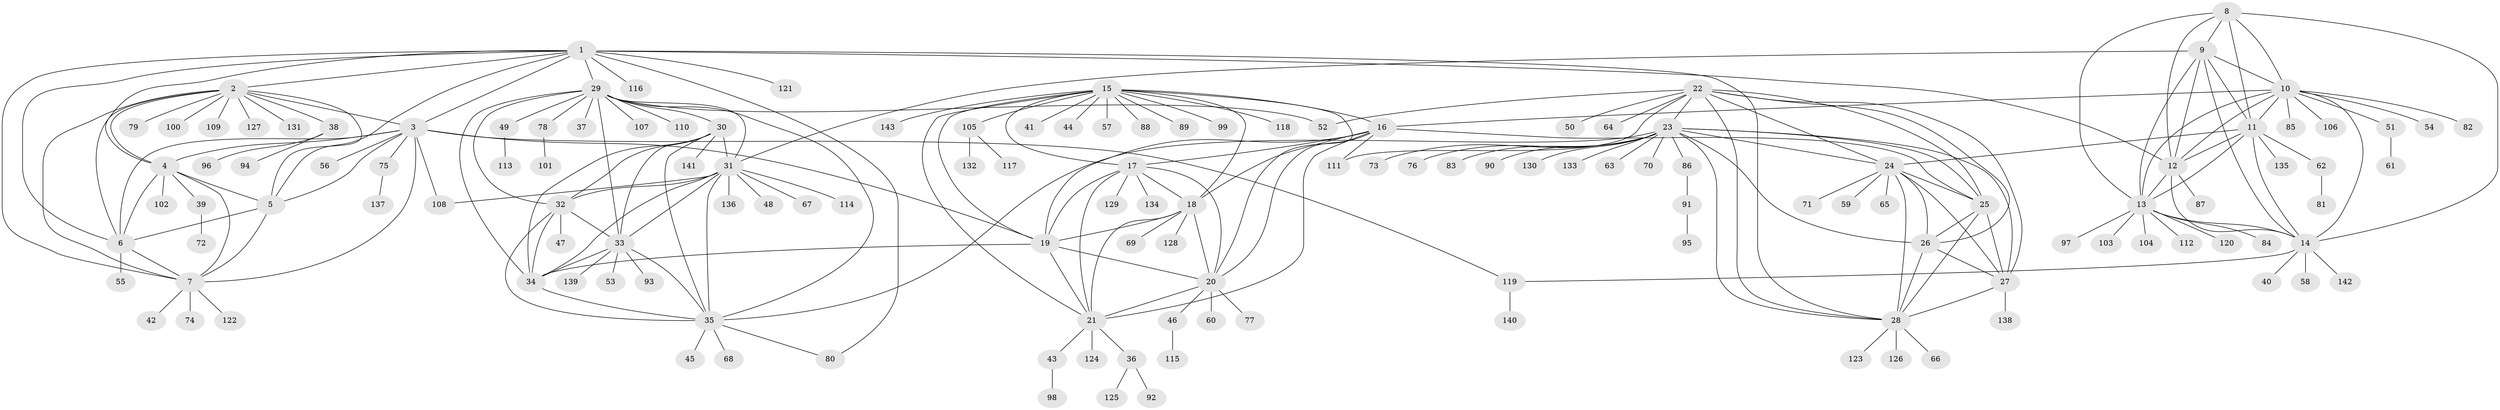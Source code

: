 // Generated by graph-tools (version 1.1) at 2025/37/03/09/25 02:37:35]
// undirected, 143 vertices, 228 edges
graph export_dot {
graph [start="1"]
  node [color=gray90,style=filled];
  1;
  2;
  3;
  4;
  5;
  6;
  7;
  8;
  9;
  10;
  11;
  12;
  13;
  14;
  15;
  16;
  17;
  18;
  19;
  20;
  21;
  22;
  23;
  24;
  25;
  26;
  27;
  28;
  29;
  30;
  31;
  32;
  33;
  34;
  35;
  36;
  37;
  38;
  39;
  40;
  41;
  42;
  43;
  44;
  45;
  46;
  47;
  48;
  49;
  50;
  51;
  52;
  53;
  54;
  55;
  56;
  57;
  58;
  59;
  60;
  61;
  62;
  63;
  64;
  65;
  66;
  67;
  68;
  69;
  70;
  71;
  72;
  73;
  74;
  75;
  76;
  77;
  78;
  79;
  80;
  81;
  82;
  83;
  84;
  85;
  86;
  87;
  88;
  89;
  90;
  91;
  92;
  93;
  94;
  95;
  96;
  97;
  98;
  99;
  100;
  101;
  102;
  103;
  104;
  105;
  106;
  107;
  108;
  109;
  110;
  111;
  112;
  113;
  114;
  115;
  116;
  117;
  118;
  119;
  120;
  121;
  122;
  123;
  124;
  125;
  126;
  127;
  128;
  129;
  130;
  131;
  132;
  133;
  134;
  135;
  136;
  137;
  138;
  139;
  140;
  141;
  142;
  143;
  1 -- 2;
  1 -- 3;
  1 -- 4;
  1 -- 5;
  1 -- 6;
  1 -- 7;
  1 -- 12;
  1 -- 28;
  1 -- 29;
  1 -- 80;
  1 -- 116;
  1 -- 121;
  2 -- 3;
  2 -- 4;
  2 -- 5;
  2 -- 6;
  2 -- 7;
  2 -- 38;
  2 -- 79;
  2 -- 100;
  2 -- 109;
  2 -- 127;
  2 -- 131;
  3 -- 4;
  3 -- 5;
  3 -- 6;
  3 -- 7;
  3 -- 19;
  3 -- 56;
  3 -- 75;
  3 -- 108;
  3 -- 119;
  4 -- 5;
  4 -- 6;
  4 -- 7;
  4 -- 39;
  4 -- 102;
  5 -- 6;
  5 -- 7;
  6 -- 7;
  6 -- 55;
  7 -- 42;
  7 -- 74;
  7 -- 122;
  8 -- 9;
  8 -- 10;
  8 -- 11;
  8 -- 12;
  8 -- 13;
  8 -- 14;
  9 -- 10;
  9 -- 11;
  9 -- 12;
  9 -- 13;
  9 -- 14;
  9 -- 31;
  10 -- 11;
  10 -- 12;
  10 -- 13;
  10 -- 14;
  10 -- 16;
  10 -- 51;
  10 -- 54;
  10 -- 82;
  10 -- 85;
  10 -- 106;
  11 -- 12;
  11 -- 13;
  11 -- 14;
  11 -- 24;
  11 -- 62;
  11 -- 135;
  12 -- 13;
  12 -- 14;
  12 -- 87;
  13 -- 14;
  13 -- 84;
  13 -- 97;
  13 -- 103;
  13 -- 104;
  13 -- 112;
  13 -- 120;
  14 -- 40;
  14 -- 58;
  14 -- 119;
  14 -- 142;
  15 -- 16;
  15 -- 17;
  15 -- 18;
  15 -- 19;
  15 -- 20;
  15 -- 21;
  15 -- 41;
  15 -- 44;
  15 -- 57;
  15 -- 88;
  15 -- 89;
  15 -- 99;
  15 -- 105;
  15 -- 118;
  15 -- 143;
  16 -- 17;
  16 -- 18;
  16 -- 19;
  16 -- 20;
  16 -- 21;
  16 -- 25;
  16 -- 111;
  17 -- 18;
  17 -- 19;
  17 -- 20;
  17 -- 21;
  17 -- 129;
  17 -- 134;
  18 -- 19;
  18 -- 20;
  18 -- 21;
  18 -- 69;
  18 -- 128;
  19 -- 20;
  19 -- 21;
  19 -- 34;
  20 -- 21;
  20 -- 46;
  20 -- 60;
  20 -- 77;
  21 -- 36;
  21 -- 43;
  21 -- 124;
  22 -- 23;
  22 -- 24;
  22 -- 25;
  22 -- 26;
  22 -- 27;
  22 -- 28;
  22 -- 50;
  22 -- 52;
  22 -- 64;
  22 -- 111;
  23 -- 24;
  23 -- 25;
  23 -- 26;
  23 -- 27;
  23 -- 28;
  23 -- 35;
  23 -- 63;
  23 -- 70;
  23 -- 73;
  23 -- 76;
  23 -- 83;
  23 -- 86;
  23 -- 90;
  23 -- 130;
  23 -- 133;
  24 -- 25;
  24 -- 26;
  24 -- 27;
  24 -- 28;
  24 -- 59;
  24 -- 65;
  24 -- 71;
  25 -- 26;
  25 -- 27;
  25 -- 28;
  26 -- 27;
  26 -- 28;
  27 -- 28;
  27 -- 138;
  28 -- 66;
  28 -- 123;
  28 -- 126;
  29 -- 30;
  29 -- 31;
  29 -- 32;
  29 -- 33;
  29 -- 34;
  29 -- 35;
  29 -- 37;
  29 -- 49;
  29 -- 52;
  29 -- 78;
  29 -- 107;
  29 -- 110;
  30 -- 31;
  30 -- 32;
  30 -- 33;
  30 -- 34;
  30 -- 35;
  30 -- 141;
  31 -- 32;
  31 -- 33;
  31 -- 34;
  31 -- 35;
  31 -- 48;
  31 -- 67;
  31 -- 108;
  31 -- 114;
  31 -- 136;
  32 -- 33;
  32 -- 34;
  32 -- 35;
  32 -- 47;
  33 -- 34;
  33 -- 35;
  33 -- 53;
  33 -- 93;
  33 -- 139;
  34 -- 35;
  35 -- 45;
  35 -- 68;
  35 -- 80;
  36 -- 92;
  36 -- 125;
  38 -- 94;
  38 -- 96;
  39 -- 72;
  43 -- 98;
  46 -- 115;
  49 -- 113;
  51 -- 61;
  62 -- 81;
  75 -- 137;
  78 -- 101;
  86 -- 91;
  91 -- 95;
  105 -- 117;
  105 -- 132;
  119 -- 140;
}
